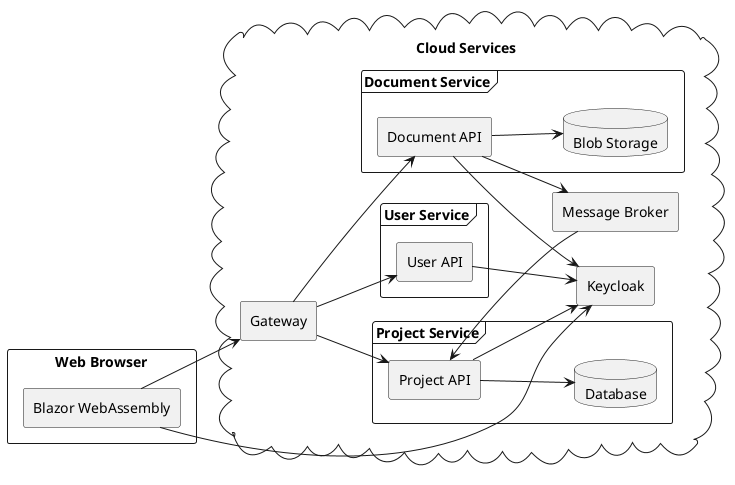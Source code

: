 @startuml
left to right direction

rectangle "Web Browser" {
    agent "Blazor WebAssembly" as BlazorWebAssembly
}

cloud "Cloud Services" {

    agent Gateway

    frame "Project Service" {
        agent "Project API" as ProjectAPI
        database "Database" as ProjectDB
    }

    frame "User Service" {
        agent "User API" as UserAPI
    }

    frame "Document Service" {
        agent "Document API" as DocumentAPI
        database "Blob Storage" as DocumentDB
    }

    agent Keycloak
    agent "Message Broker" as MessageBroker
}

BlazorWebAssembly --> Gateway
BlazorWebAssembly --> Keycloak

Gateway --> ProjectAPI
Gateway --> UserAPI
Gateway --> DocumentAPI

ProjectAPI --> ProjectDB
ProjectAPI --> Keycloak
ProjectAPI <-- MessageBroker

UserAPI --> Keycloak

DocumentAPI --> Keycloak
DocumentAPI --> DocumentDB
DocumentAPI --> MessageBroker

@enduml
